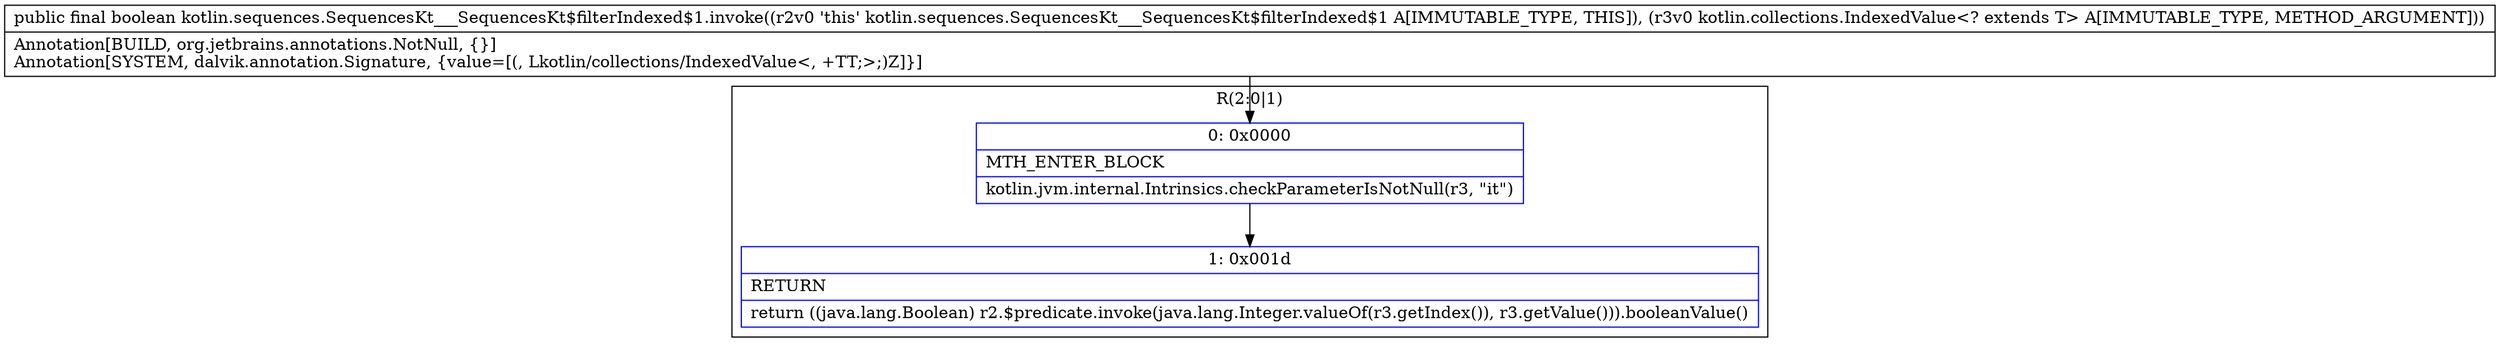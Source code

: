 digraph "CFG forkotlin.sequences.SequencesKt___SequencesKt$filterIndexed$1.invoke(Lkotlin\/collections\/IndexedValue;)Z" {
subgraph cluster_Region_825792438 {
label = "R(2:0|1)";
node [shape=record,color=blue];
Node_0 [shape=record,label="{0\:\ 0x0000|MTH_ENTER_BLOCK\l|kotlin.jvm.internal.Intrinsics.checkParameterIsNotNull(r3, \"it\")\l}"];
Node_1 [shape=record,label="{1\:\ 0x001d|RETURN\l|return ((java.lang.Boolean) r2.$predicate.invoke(java.lang.Integer.valueOf(r3.getIndex()), r3.getValue())).booleanValue()\l}"];
}
MethodNode[shape=record,label="{public final boolean kotlin.sequences.SequencesKt___SequencesKt$filterIndexed$1.invoke((r2v0 'this' kotlin.sequences.SequencesKt___SequencesKt$filterIndexed$1 A[IMMUTABLE_TYPE, THIS]), (r3v0 kotlin.collections.IndexedValue\<? extends T\> A[IMMUTABLE_TYPE, METHOD_ARGUMENT]))  | Annotation[BUILD, org.jetbrains.annotations.NotNull, \{\}]\lAnnotation[SYSTEM, dalvik.annotation.Signature, \{value=[(, Lkotlin\/collections\/IndexedValue\<, +TT;\>;)Z]\}]\l}"];
MethodNode -> Node_0;
Node_0 -> Node_1;
}


